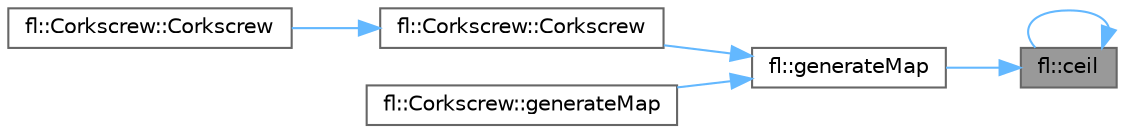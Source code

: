 digraph "fl::ceil"
{
 // INTERACTIVE_SVG=YES
 // LATEX_PDF_SIZE
  bgcolor="transparent";
  edge [fontname=Helvetica,fontsize=10,labelfontname=Helvetica,labelfontsize=10];
  node [fontname=Helvetica,fontsize=10,shape=box,height=0.2,width=0.4];
  rankdir="RL";
  Node1 [id="Node000001",label="fl::ceil",height=0.2,width=0.4,color="gray40", fillcolor="grey60", style="filled", fontcolor="black",tooltip=" "];
  Node1 -> Node1 [id="edge1_Node000001_Node000001",dir="back",color="steelblue1",style="solid",tooltip=" "];
  Node1 -> Node2 [id="edge2_Node000001_Node000002",dir="back",color="steelblue1",style="solid",tooltip=" "];
  Node2 [id="Node000002",label="fl::generateMap",height=0.2,width=0.4,color="grey40", fillcolor="white", style="filled",URL="$d4/d36/namespacefl_a85b589521bcaebb137d530e8dedb77c5.html#a85b589521bcaebb137d530e8dedb77c5",tooltip=" "];
  Node2 -> Node3 [id="edge3_Node000002_Node000003",dir="back",color="steelblue1",style="solid",tooltip=" "];
  Node3 [id="Node000003",label="fl::Corkscrew::Corkscrew",height=0.2,width=0.4,color="grey40", fillcolor="white", style="filled",URL="$dc/d82/classfl_1_1_corkscrew_ada6c435df8589ef758bfd8733cad4bce.html#ada6c435df8589ef758bfd8733cad4bce",tooltip=" "];
  Node3 -> Node4 [id="edge4_Node000003_Node000004",dir="back",color="steelblue1",style="solid",tooltip=" "];
  Node4 [id="Node000004",label="fl::Corkscrew::Corkscrew",height=0.2,width=0.4,color="grey40", fillcolor="white", style="filled",URL="$dc/d82/classfl_1_1_corkscrew_a0b9b05436f10d68546bd80792a6cdae0.html#a0b9b05436f10d68546bd80792a6cdae0",tooltip=" "];
  Node2 -> Node5 [id="edge5_Node000002_Node000005",dir="back",color="steelblue1",style="solid",tooltip=" "];
  Node5 [id="Node000005",label="fl::Corkscrew::generateMap",height=0.2,width=0.4,color="grey40", fillcolor="white", style="filled",URL="$dc/d82/classfl_1_1_corkscrew_ac74a2eeeed0aa83e674ee0a88009b8d4.html#ac74a2eeeed0aa83e674ee0a88009b8d4",tooltip="For testing."];
}
